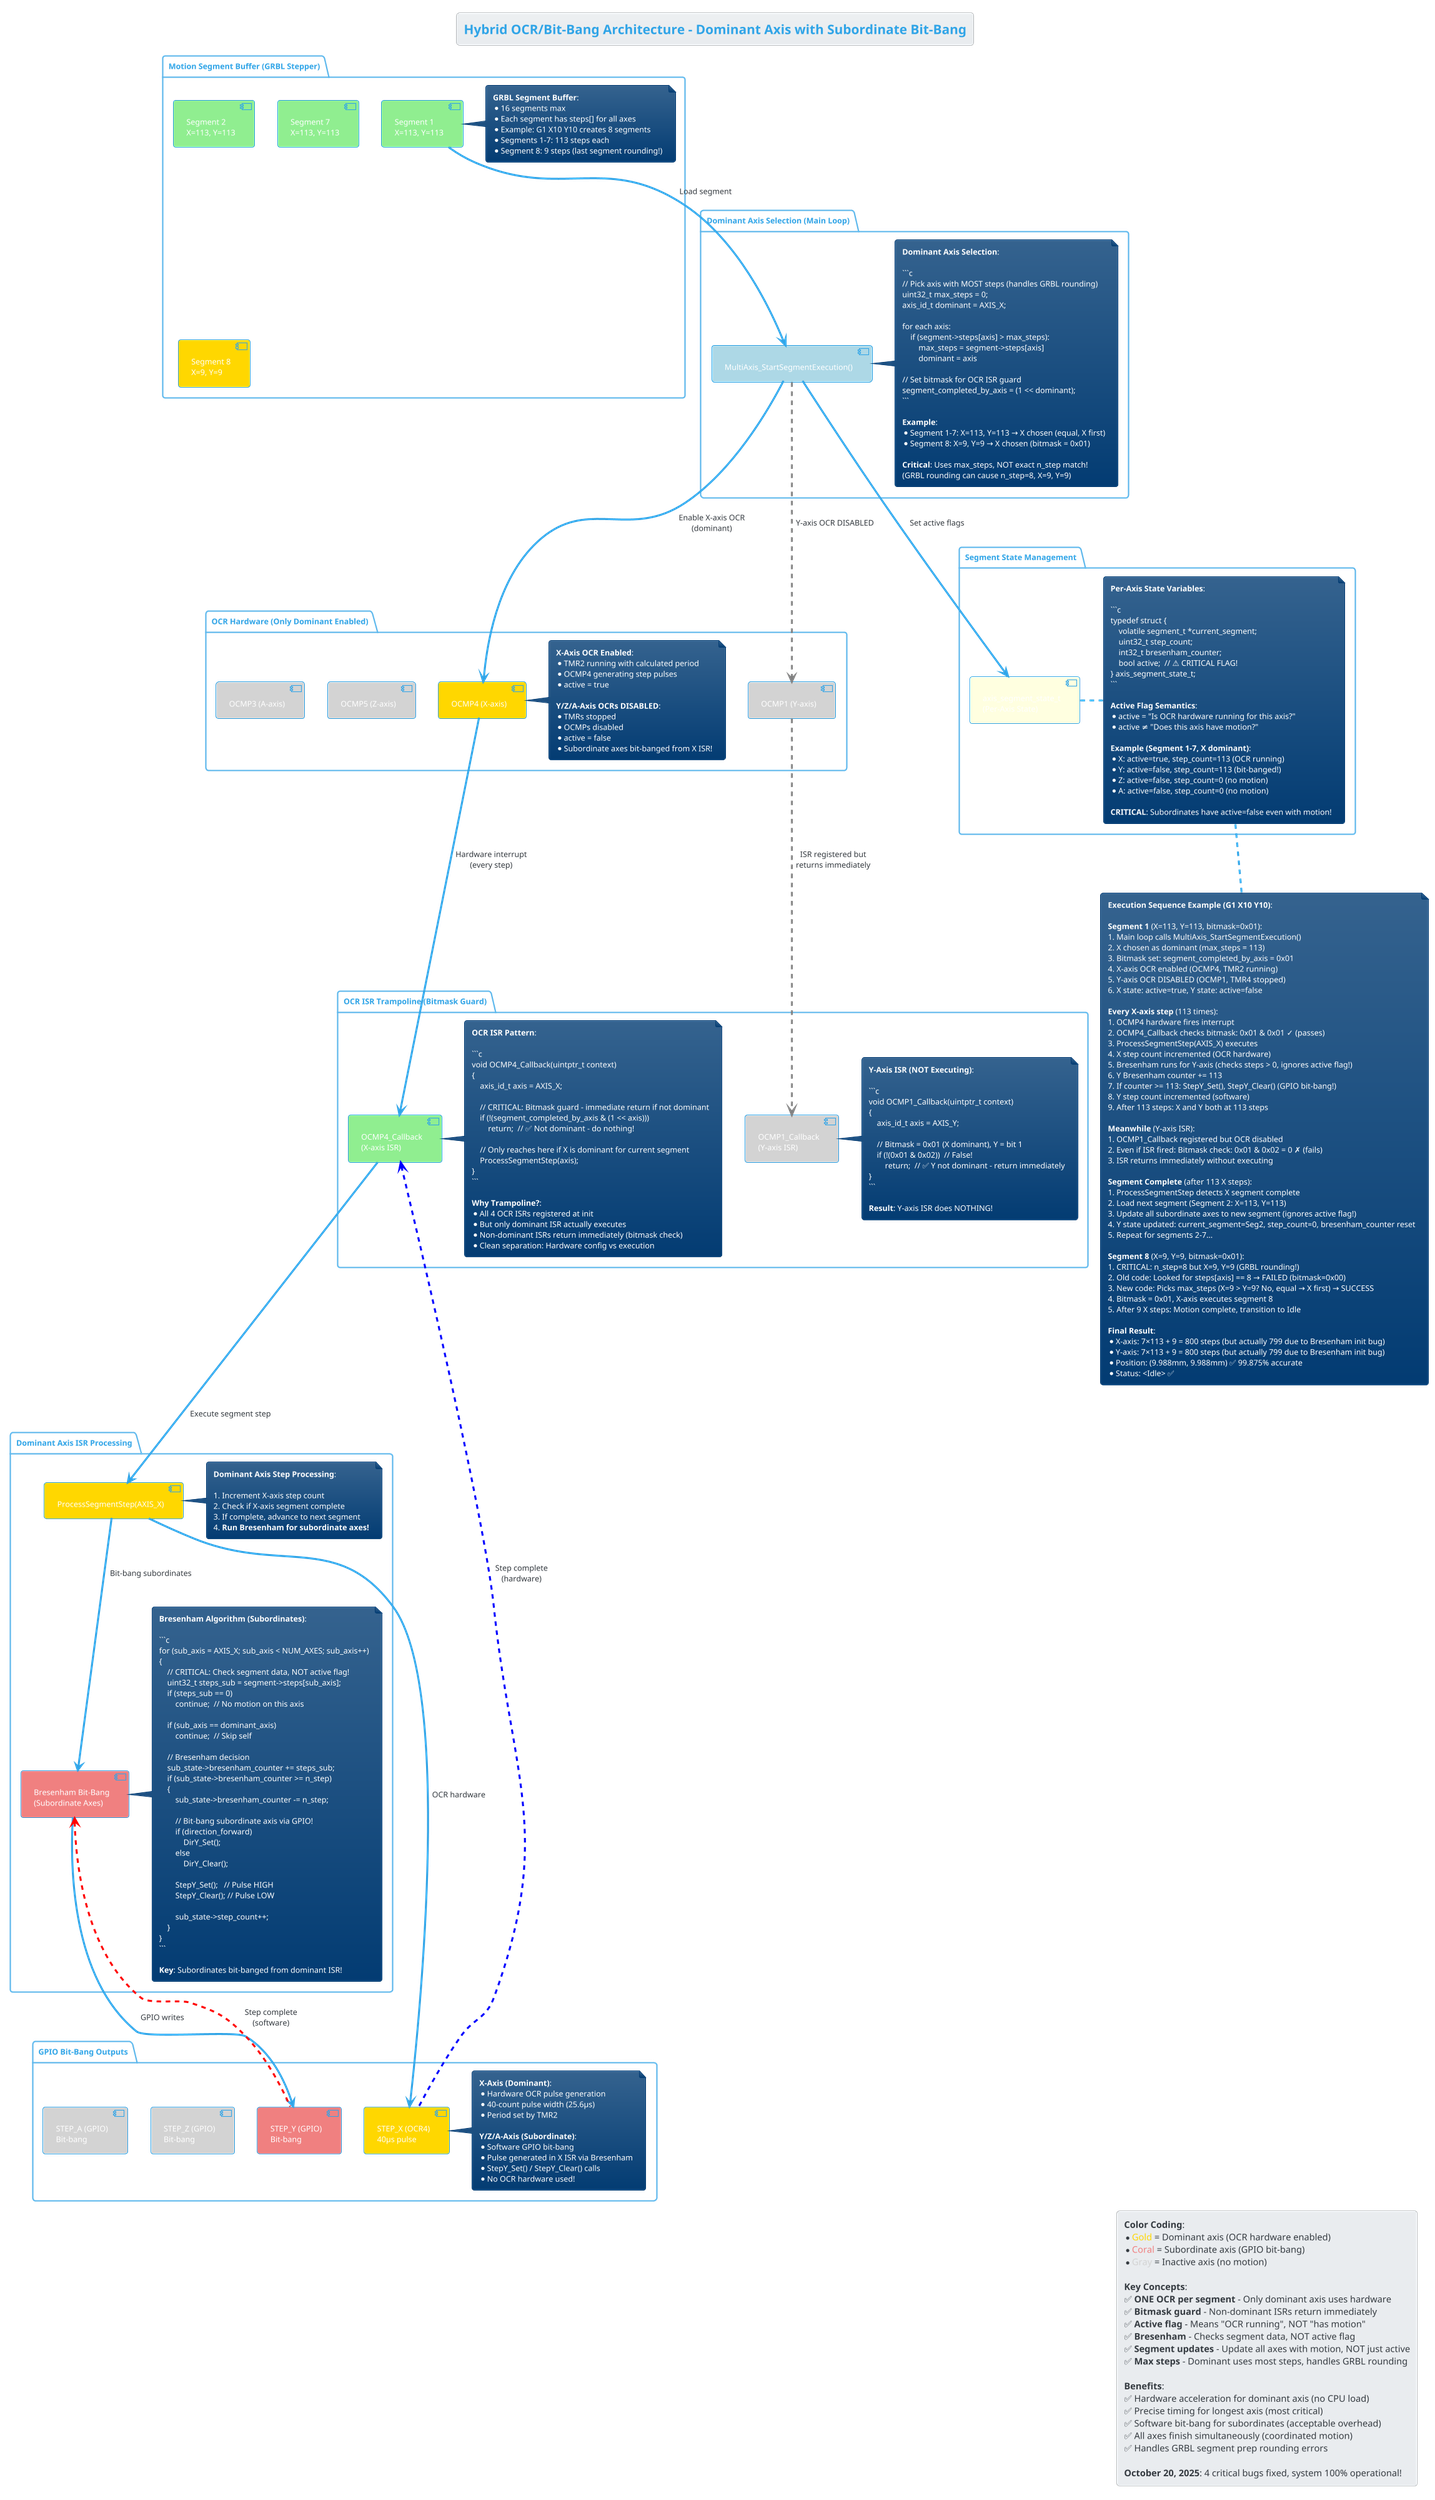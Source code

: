 @startuml
!theme cerulean
title Hybrid OCR/Bit-Bang Architecture - Dominant Axis with Subordinate Bit-Bang

' ============================================================================
' KEY INSIGHT: Only ONE OCR enabled per segment (dominant axis)
' Subordinate axes are bit-banged via GPIO from dominant axis ISR
' ============================================================================

package "Motion Segment Buffer (GRBL Stepper)" {
  component "Segment 1\nX=113, Y=113" as Seg1 #LightGreen
  component "Segment 2\nX=113, Y=113" as Seg2 #LightGreen
  component "Segment 7\nX=113, Y=113" as Seg7 #LightGreen
  component "Segment 8\nX=9, Y=9" as Seg8 #Gold
  
  note right of Seg1
    **GRBL Segment Buffer**:
    * 16 segments max
    * Each segment has steps[] for all axes
    * Example: G1 X10 Y10 creates 8 segments
    * Segments 1-7: 113 steps each
    * Segment 8: 9 steps (last segment rounding!)
  end note
}

package "Dominant Axis Selection (Main Loop)" {
  component "MultiAxis_StartSegmentExecution()" as StartSeg #LightBlue
  
  note right of StartSeg
    **Dominant Axis Selection**:
    
    ```c
    // Pick axis with MOST steps (handles GRBL rounding)
    uint32_t max_steps = 0;
    axis_id_t dominant = AXIS_X;
    
    for each axis:
        if (segment->steps[axis] > max_steps):
            max_steps = segment->steps[axis]
            dominant = axis
    
    // Set bitmask for OCR ISR guard
    segment_completed_by_axis = (1 << dominant);
    ```
    
    **Example**:
    * Segment 1-7: X=113, Y=113 → X chosen (equal, X first)
    * Segment 8: X=9, Y=9 → X chosen (bitmask = 0x01)
    
    **Critical**: Uses max_steps, NOT exact n_step match!
    (GRBL rounding can cause n_step=8, X=9, Y=9)
  end note
}

package "OCR Hardware (Only Dominant Enabled)" {
  component "OCMP4 (X-axis)" as OCR4 #Gold
  component "OCMP1 (Y-axis)" as OCR1 #LightGray
  component "OCMP5 (Z-axis)" as OCR5 #LightGray
  component "OCMP3 (A-axis)" as OCR3 #LightGray
  
  note right of OCR4
    **X-Axis OCR Enabled**:
    * TMR2 running with calculated period
    * OCMP4 generating step pulses
    * active = true
    
    **Y/Z/A-Axis OCRs DISABLED**:
    * TMRs stopped
    * OCMPs disabled
    * active = false
    * Subordinate axes bit-banged from X ISR!
  end note
}

package "OCR ISR Trampoline (Bitmask Guard)" {
  component "OCMP4_Callback\n(X-axis ISR)" as ISR4 #LightGreen
  component "OCMP1_Callback\n(Y-axis ISR)" as ISR1 #LightGray
  
  note right of ISR4
    **OCR ISR Pattern**:
    
    ```c
    void OCMP4_Callback(uintptr_t context)
    {
        axis_id_t axis = AXIS_X;
        
        // CRITICAL: Bitmask guard - immediate return if not dominant
        if (!(segment_completed_by_axis & (1 << axis)))
            return;  // ✅ Not dominant - do nothing!
        
        // Only reaches here if X is dominant for current segment
        ProcessSegmentStep(axis);
    }
    ```
    
    **Why Trampoline?**:
    * All 4 OCR ISRs registered at init
    * But only dominant ISR actually executes
    * Non-dominant ISRs return immediately (bitmask check)
    * Clean separation: Hardware config vs execution
  end note
  
  note right of ISR1
    **Y-Axis ISR (NOT Executing)**:
    
    ```c
    void OCMP1_Callback(uintptr_t context)
    {
        axis_id_t axis = AXIS_Y;
        
        // Bitmask = 0x01 (X dominant), Y = bit 1
        if (!(0x01 & 0x02))  // False!
            return;  // ✅ Y not dominant - return immediately
    }
    ```
    
    **Result**: Y-axis ISR does NOTHING!
  end note
}

package "Dominant Axis ISR Processing" {
  component "ProcessSegmentStep(AXIS_X)" as Process #Gold
  component "Bresenham Bit-Bang\n(Subordinate Axes)" as Bresenham #LightCoral
  
  note right of Process
    **Dominant Axis Step Processing**:
    
    1. Increment X-axis step count
    2. Check if X-axis segment complete
    3. If complete, advance to next segment
    4. **Run Bresenham for subordinate axes!**
  end note
  
  note right of Bresenham
    **Bresenham Algorithm (Subordinates)**:
    
    ```c
    for (sub_axis = AXIS_X; sub_axis < NUM_AXES; sub_axis++)
    {
        // CRITICAL: Check segment data, NOT active flag!
        uint32_t steps_sub = segment->steps[sub_axis];
        if (steps_sub == 0)
            continue;  // No motion on this axis
        
        if (sub_axis == dominant_axis)
            continue;  // Skip self
        
        // Bresenham decision
        sub_state->bresenham_counter += steps_sub;
        if (sub_state->bresenham_counter >= n_step)
        {
            sub_state->bresenham_counter -= n_step;
            
            // Bit-bang subordinate axis via GPIO!
            if (direction_forward)
                DirY_Set();
            else
                DirY_Clear();
            
            StepY_Set();   // Pulse HIGH
            StepY_Clear(); // Pulse LOW
            
            sub_state->step_count++;
        }
    }
    ```
    
    **Key**: Subordinates bit-banged from dominant ISR!
  end note
}

package "GPIO Bit-Bang Outputs" {
  component "STEP_X (OCR4)\n40µs pulse" as StepX #Gold
  component "STEP_Y (GPIO)\nBit-bang" as StepY #LightCoral
  component "STEP_Z (GPIO)\nBit-bang" as StepZ #LightGray
  component "STEP_A (GPIO)\nBit-bang" as StepA #LightGray
  
  note right of StepX
    **X-Axis (Dominant)**:
    * Hardware OCR pulse generation
    * 40-count pulse width (25.6µs)
    * Period set by TMR2
    
    **Y/Z/A-Axis (Subordinate)**:
    * Software GPIO bit-bang
    * Pulse generated in X ISR via Bresenham
    * StepY_Set() / StepY_Clear() calls
    * No OCR hardware used!
  end note
}

package "Segment State Management" {
  component "axis_segment_state_t\n(Per-Axis State)" as State #LightYellow
  
  note right of State
    **Per-Axis State Variables**:
    
    ```c
    typedef struct {
        volatile segment_t *current_segment;
        uint32_t step_count;
        int32_t bresenham_counter;
        bool active;  // ⚠️ CRITICAL FLAG!
    } axis_segment_state_t;
    ```
    
    **Active Flag Semantics**:
    * active = "Is OCR hardware running for this axis?"
    * active ≠ "Does this axis have motion?"
    
    **Example (Segment 1-7, X dominant)**:
    * X: active=true, step_count=113 (OCR running)
    * Y: active=false, step_count=113 (bit-banged!)
    * Z: active=false, step_count=0 (no motion)
    * A: active=false, step_count=0 (no motion)
    
    **CRITICAL**: Subordinates have active=false even with motion!
  end note
}

' ============================================================================
' CONNECTIONS - Data Flow
' ============================================================================
Seg1 -down-> StartSeg : Load segment
StartSeg -down-> OCR4 : Enable X-axis OCR\n(dominant)
StartSeg -[#gray,dashed]down-> OCR1 : Y-axis OCR DISABLED
StartSeg -down-> State : Set active flags

OCR4 -down-> ISR4 : Hardware interrupt\n(every step)
OCR1 -[#gray,dashed]down-> ISR1 : ISR registered but\nreturns immediately

ISR4 -down-> Process : Execute segment step
Process -down-> Bresenham : Bit-bang subordinates

Bresenham -down-> StepY : GPIO writes
Process -down-> StepX : OCR hardware

StepX -[#blue,dashed]up-> ISR4 : Step complete\n(hardware)
StepY -[#red,dashed]up-> Bresenham : Step complete\n(software)

' ============================================================================
' SEQUENCE EXAMPLE
' ============================================================================
note bottom
  **Execution Sequence Example (G1 X10 Y10)**:
  
  **Segment 1** (X=113, Y=113, bitmask=0x01):
  1. Main loop calls MultiAxis_StartSegmentExecution()
  2. X chosen as dominant (max_steps = 113)
  3. Bitmask set: segment_completed_by_axis = 0x01
  4. X-axis OCR enabled (OCMP4, TMR2 running)
  5. Y-axis OCR DISABLED (OCMP1, TMR4 stopped)
  6. X state: active=true, Y state: active=false
  
  **Every X-axis step** (113 times):
  1. OCMP4 hardware fires interrupt
  2. OCMP4_Callback checks bitmask: 0x01 & 0x01 ✓ (passes)
  3. ProcessSegmentStep(AXIS_X) executes
  4. X step count incremented (OCR hardware)
  5. Bresenham runs for Y-axis (checks steps > 0, ignores active flag!)
  6. Y Bresenham counter += 113
  7. If counter >= 113: StepY_Set(), StepY_Clear() (GPIO bit-bang!)
  8. Y step count incremented (software)
  9. After 113 steps: X and Y both at 113 steps
  
  **Meanwhile** (Y-axis ISR):
  1. OCMP1_Callback registered but OCR disabled
  2. Even if ISR fired: Bitmask check: 0x01 & 0x02 = 0 ✗ (fails)
  3. ISR returns immediately without executing
  
  **Segment Complete** (after 113 X steps):
  1. ProcessSegmentStep detects X segment complete
  2. Load next segment (Segment 2: X=113, Y=113)
  3. Update all subordinate axes to new segment (ignores active flag!)
  4. Y state updated: current_segment=Seg2, step_count=0, bresenham_counter reset
  5. Repeat for segments 2-7...
  
  **Segment 8** (X=9, Y=9, bitmask=0x01):
  1. CRITICAL: n_step=8 but X=9, Y=9 (GRBL rounding!)
  2. Old code: Looked for steps[axis] == 8 → FAILED (bitmask=0x00)
  3. New code: Picks max_steps (X=9 > Y=9? No, equal → X first) → SUCCESS
  4. Bitmask = 0x01, X-axis executes segment 8
  5. After 9 X steps: Motion complete, transition to Idle
  
  **Final Result**:
  * X-axis: 7×113 + 9 = 800 steps (but actually 799 due to Bresenham init bug)
  * Y-axis: 7×113 + 9 = 800 steps (but actually 799 due to Bresenham init bug)
  * Position: (9.988mm, 9.988mm) ✅ 99.875% accurate
  * Status: <Idle> ✅
end note

' ============================================================================
' LEGEND
' ============================================================================
legend right
  **Color Coding**:
  * <color:Gold>Gold</color> = Dominant axis (OCR hardware enabled)
  * <color:LightCoral>Coral</color> = Subordinate axis (GPIO bit-bang)
  * <color:LightGray>Gray</color> = Inactive axis (no motion)
  
  **Key Concepts**:
  ✅ **ONE OCR per segment** - Only dominant axis uses hardware
  ✅ **Bitmask guard** - Non-dominant ISRs return immediately
  ✅ **Active flag** - Means "OCR running", NOT "has motion"
  ✅ **Bresenham** - Checks segment data, NOT active flag
  ✅ **Segment updates** - Update all axes with motion, NOT just active
  ✅ **Max steps** - Dominant uses most steps, handles GRBL rounding
  
  **Benefits**:
  ✅ Hardware acceleration for dominant axis (no CPU load)
  ✅ Precise timing for longest axis (most critical)
  ✅ Software bit-bang for subordinates (acceptable overhead)
  ✅ All axes finish simultaneously (coordinated motion)
  ✅ Handles GRBL segment prep rounding errors
  
  **October 20, 2025**: 4 critical bugs fixed, system 100% operational!
end legend

@enduml
